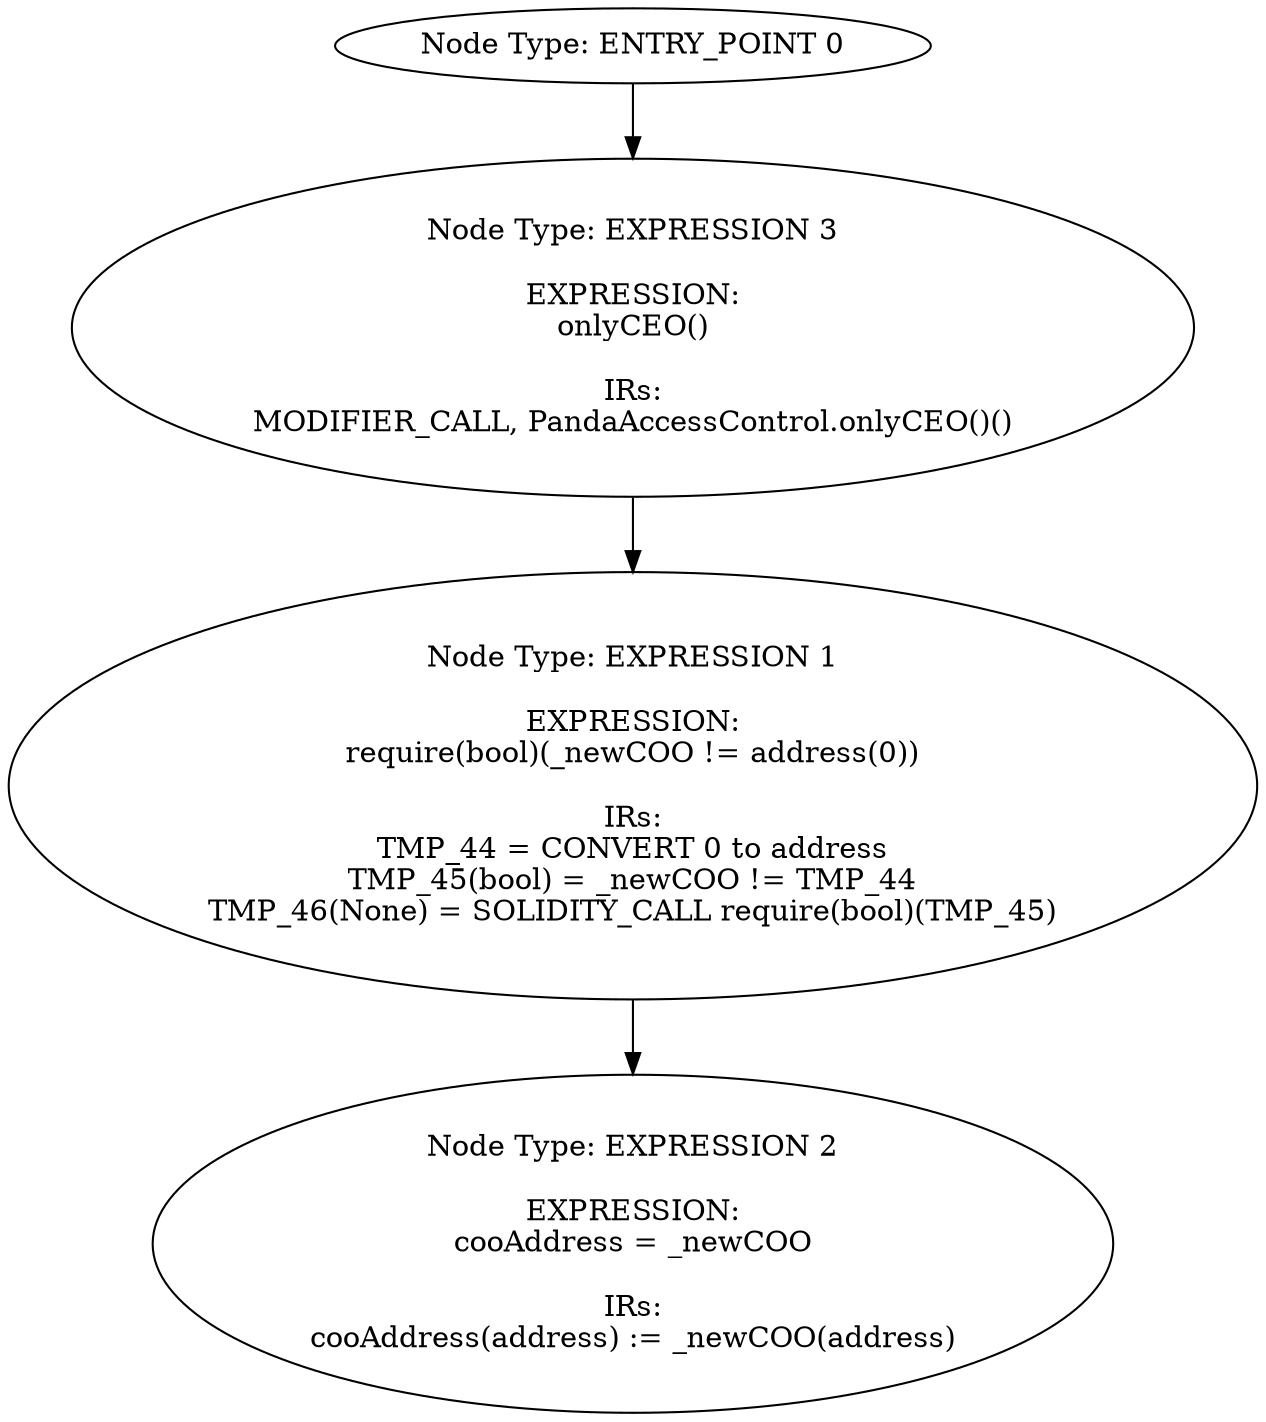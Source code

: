 digraph{
0[label="Node Type: ENTRY_POINT 0
"];
0->3;
1[label="Node Type: EXPRESSION 1

EXPRESSION:
require(bool)(_newCOO != address(0))

IRs:
TMP_44 = CONVERT 0 to address
TMP_45(bool) = _newCOO != TMP_44
TMP_46(None) = SOLIDITY_CALL require(bool)(TMP_45)"];
1->2;
2[label="Node Type: EXPRESSION 2

EXPRESSION:
cooAddress = _newCOO

IRs:
cooAddress(address) := _newCOO(address)"];
3[label="Node Type: EXPRESSION 3

EXPRESSION:
onlyCEO()

IRs:
MODIFIER_CALL, PandaAccessControl.onlyCEO()()"];
3->1;
}
